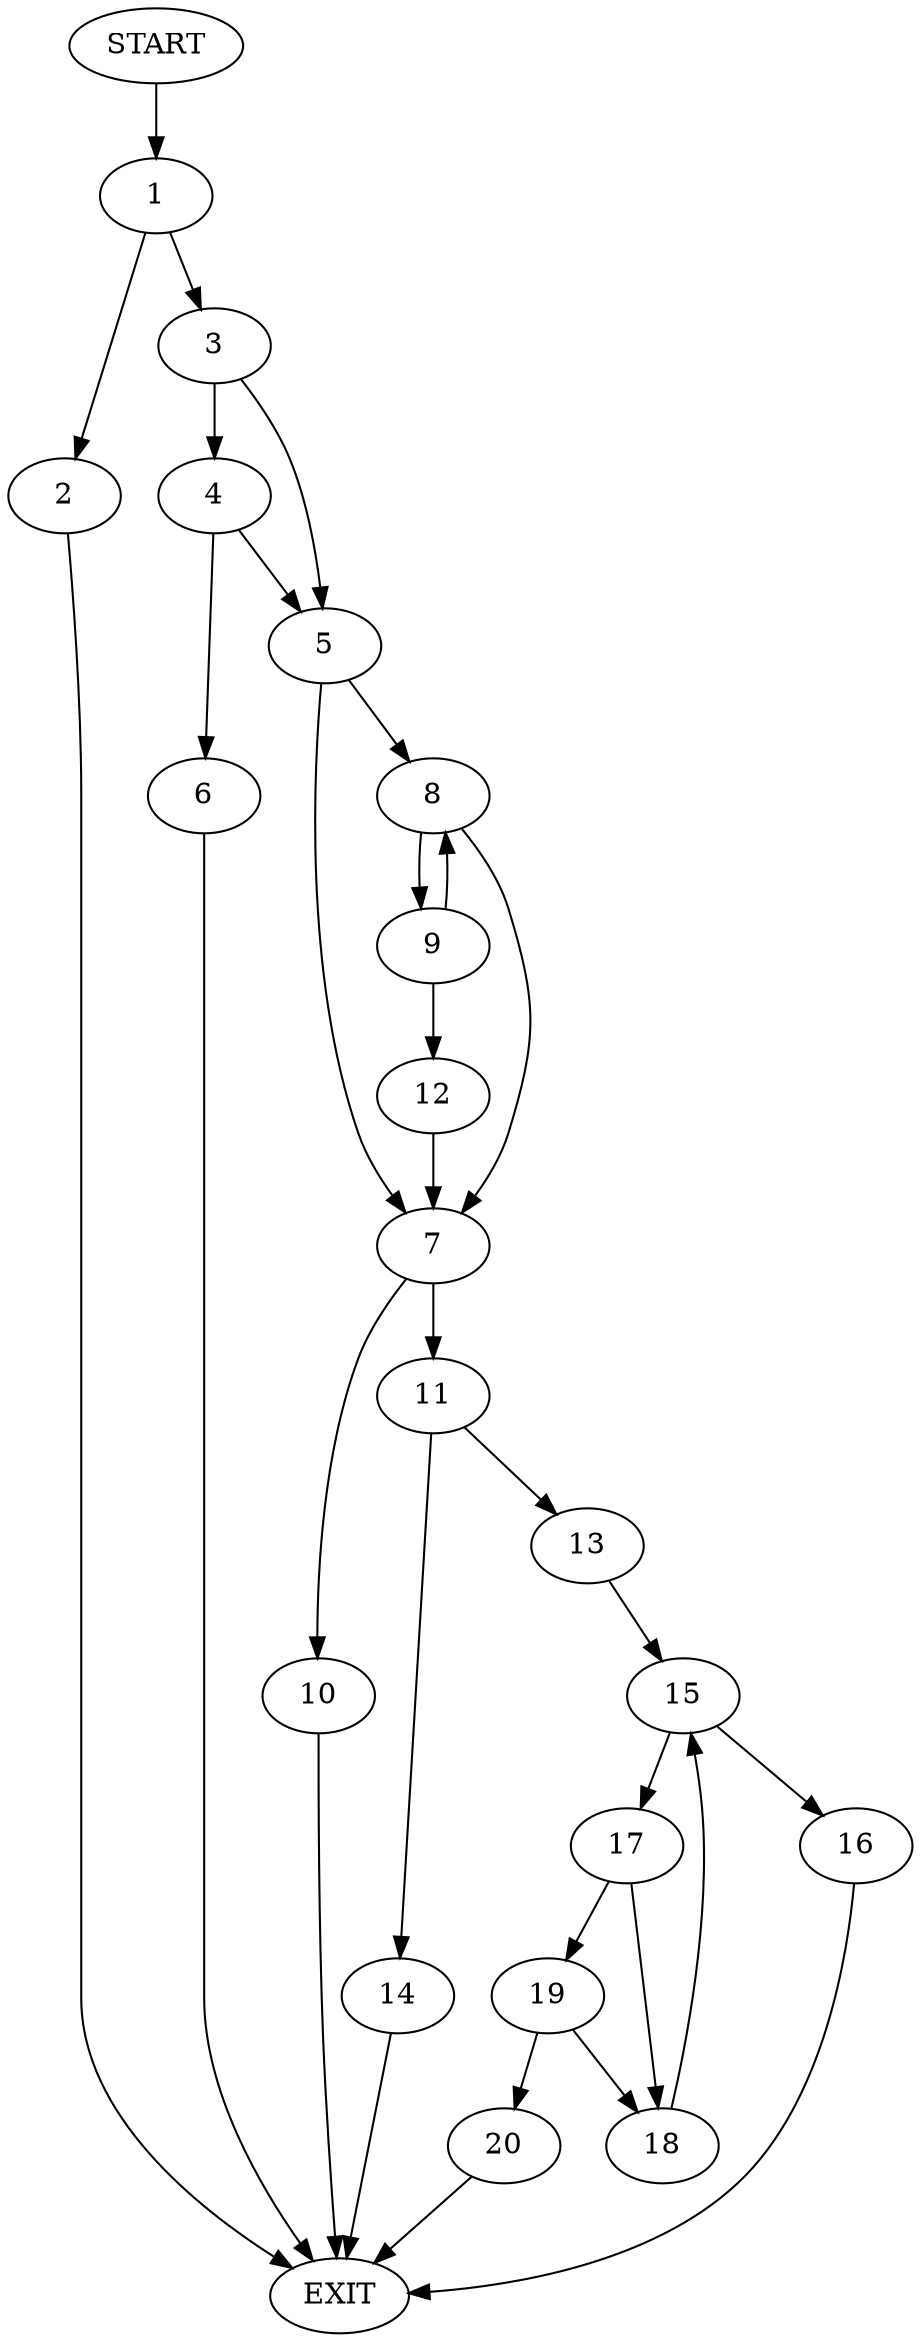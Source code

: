 digraph {
0 [label="START"]
21 [label="EXIT"]
0 -> 1
1 -> 2
1 -> 3
3 -> 4
3 -> 5
2 -> 21
4 -> 6
4 -> 5
5 -> 7
5 -> 8
6 -> 21
8 -> 9
8 -> 7
7 -> 10
7 -> 11
9 -> 8
9 -> 12
12 -> 7
11 -> 13
11 -> 14
10 -> 21
13 -> 15
14 -> 21
15 -> 16
15 -> 17
17 -> 18
17 -> 19
16 -> 21
19 -> 18
19 -> 20
18 -> 15
20 -> 21
}
